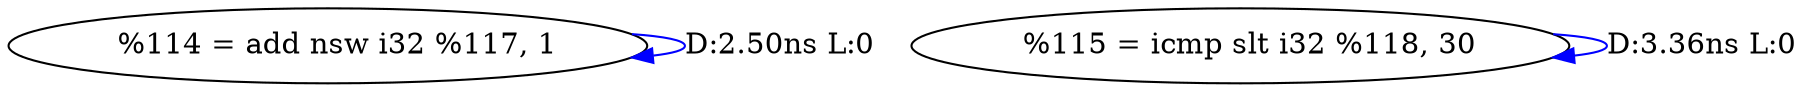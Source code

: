 digraph {
Node0x3d5fac0[label="  %114 = add nsw i32 %117, 1"];
Node0x3d5fac0 -> Node0x3d5fac0[label="D:2.50ns L:0",color=blue];
Node0x3d5fba0[label="  %115 = icmp slt i32 %118, 30"];
Node0x3d5fba0 -> Node0x3d5fba0[label="D:3.36ns L:0",color=blue];
}
